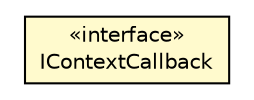 #!/usr/local/bin/dot
#
# Class diagram 
# Generated by UMLGraph version R5_6-24-gf6e263 (http://www.umlgraph.org/)
#

digraph G {
	edge [fontname="Helvetica",fontsize=10,labelfontname="Helvetica",labelfontsize=10];
	node [fontname="Helvetica",fontsize=10,shape=plaintext];
	nodesep=0.25;
	ranksep=0.5;
	// org.universAAL.ui.handler.kinect.adapter.contextBus.IContextCallback
	c4507614 [label=<<table title="org.universAAL.ui.handler.kinect.adapter.contextBus.IContextCallback" border="0" cellborder="1" cellspacing="0" cellpadding="2" port="p" bgcolor="lemonChiffon" href="./IContextCallback.html">
		<tr><td><table border="0" cellspacing="0" cellpadding="1">
<tr><td align="center" balign="center"> &#171;interface&#187; </td></tr>
<tr><td align="center" balign="center"> IContextCallback </td></tr>
		</table></td></tr>
		</table>>, URL="./IContextCallback.html", fontname="Helvetica", fontcolor="black", fontsize=10.0];
}

